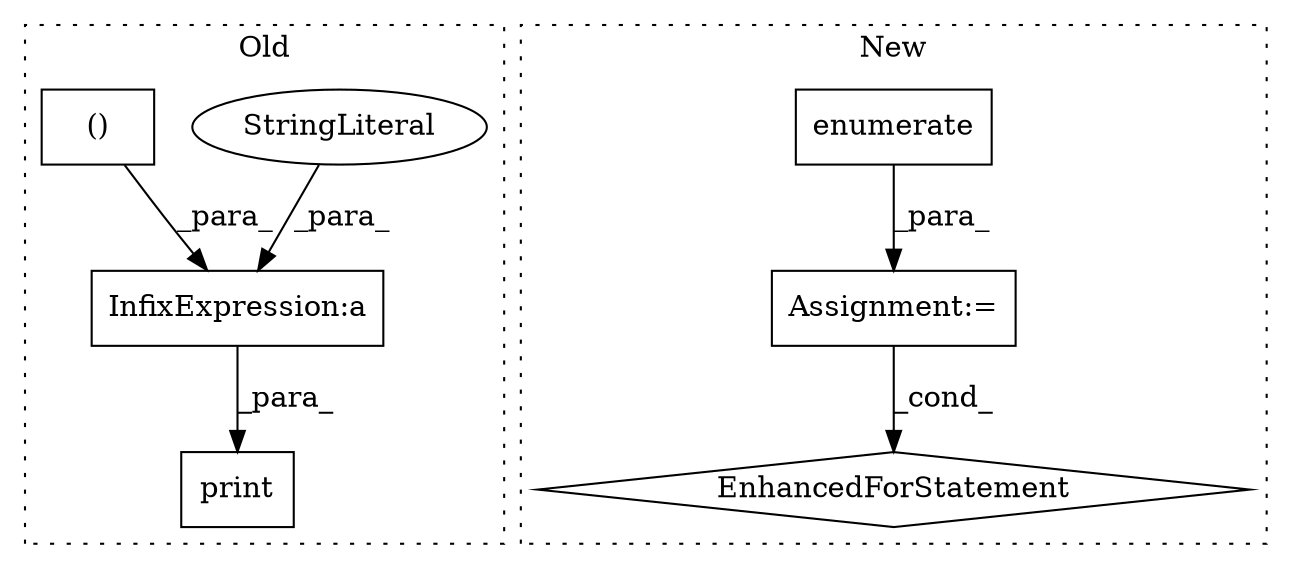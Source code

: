 digraph G {
subgraph cluster0 {
1 [label="print" a="32" s="5932,5991" l="6,2" shape="box"];
5 [label="InfixExpression:a" a="27" s="5951" l="10" shape="box"];
6 [label="StringLiteral" a="45" s="5938" l="13" shape="ellipse"];
7 [label="()" a="106" s="5961" l="30" shape="box"];
label = "Old";
style="dotted";
}
subgraph cluster1 {
2 [label="enumerate" a="32" s="4805,4854" l="10,1" shape="box"];
3 [label="Assignment:=" a="7" s="4700,4855" l="92,2" shape="box"];
4 [label="EnhancedForStatement" a="70" s="4700,4855" l="92,2" shape="diamond"];
label = "New";
style="dotted";
}
2 -> 3 [label="_para_"];
3 -> 4 [label="_cond_"];
5 -> 1 [label="_para_"];
6 -> 5 [label="_para_"];
7 -> 5 [label="_para_"];
}